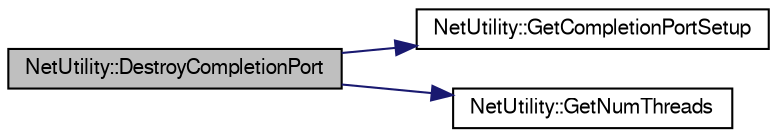 digraph G
{
  edge [fontname="FreeSans",fontsize="10",labelfontname="FreeSans",labelfontsize="10"];
  node [fontname="FreeSans",fontsize="10",shape=record];
  rankdir=LR;
  Node1 [label="NetUtility::DestroyCompletionPort",height=0.2,width=0.4,color="black", fillcolor="grey75", style="filled" fontcolor="black"];
  Node1 -> Node2 [color="midnightblue",fontsize="10",style="solid",fontname="FreeSans"];
  Node2 [label="NetUtility::GetCompletionPortSetup",height=0.2,width=0.4,color="black", fillcolor="white", style="filled",URL="$class_net_utility.html#af72b31d4be41360dae73248b3eff89ad"];
  Node1 -> Node3 [color="midnightblue",fontsize="10",style="solid",fontname="FreeSans"];
  Node3 [label="NetUtility::GetNumThreads",height=0.2,width=0.4,color="black", fillcolor="white", style="filled",URL="$class_net_utility.html#a9d121512c68efc81188462f1e0ed4a81"];
}
